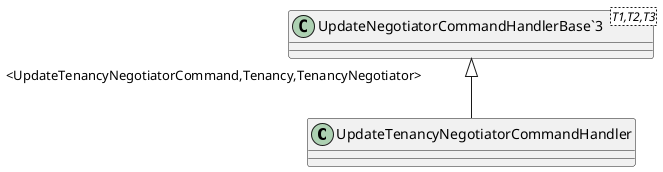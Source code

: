 @startuml
class UpdateTenancyNegotiatorCommandHandler {
}
class "UpdateNegotiatorCommandHandlerBase`3"<T1,T2,T3> {
}
"UpdateNegotiatorCommandHandlerBase`3" "<UpdateTenancyNegotiatorCommand,Tenancy,TenancyNegotiator>" <|-- UpdateTenancyNegotiatorCommandHandler
@enduml
